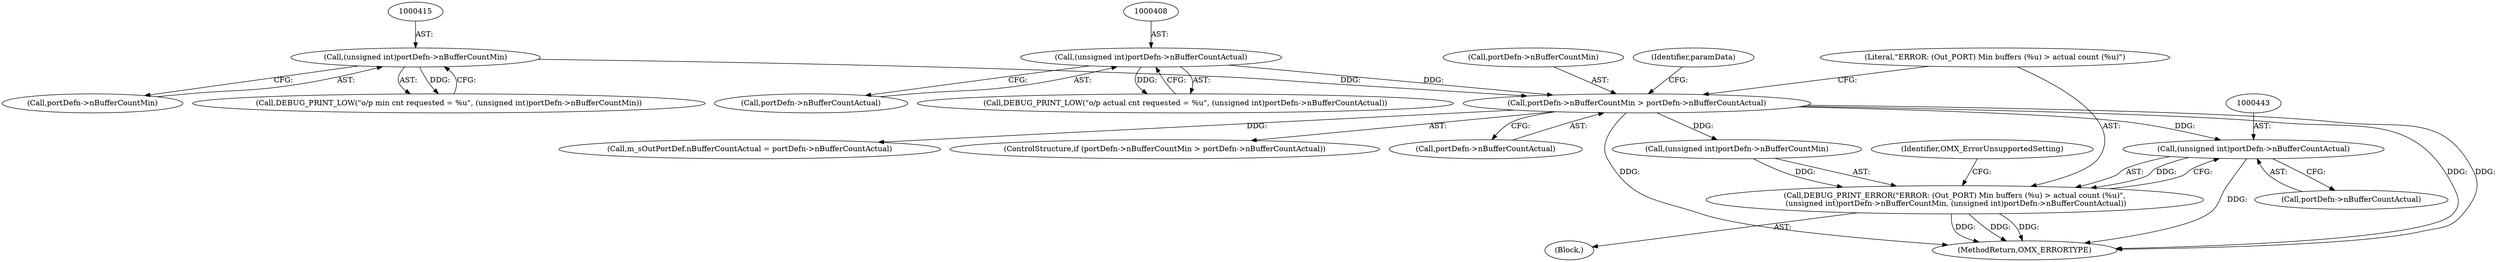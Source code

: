 digraph "0_Android_560ccdb509a7b86186fac0fce1b25bd9a3e6a6e8_7@pointer" {
"1000442" [label="(Call,(unsigned int)portDefn->nBufferCountActual)"];
"1000427" [label="(Call,portDefn->nBufferCountMin > portDefn->nBufferCountActual)"];
"1000414" [label="(Call,(unsigned int)portDefn->nBufferCountMin)"];
"1000407" [label="(Call,(unsigned int)portDefn->nBufferCountActual)"];
"1000435" [label="(Call,DEBUG_PRINT_ERROR(\"ERROR: (Out_PORT) Min buffers (%u) > actual count (%u)\",\n (unsigned int)portDefn->nBufferCountMin, (unsigned int)portDefn->nBufferCountActual))"];
"1000426" [label="(ControlStructure,if (portDefn->nBufferCountMin > portDefn->nBufferCountActual))"];
"1000416" [label="(Call,portDefn->nBufferCountMin)"];
"1000412" [label="(Call,DEBUG_PRINT_LOW(\"o/p min cnt requested = %u\", (unsigned int)portDefn->nBufferCountMin))"];
"1000434" [label="(Block,)"];
"1000435" [label="(Call,DEBUG_PRINT_ERROR(\"ERROR: (Out_PORT) Min buffers (%u) > actual count (%u)\",\n (unsigned int)portDefn->nBufferCountMin, (unsigned int)portDefn->nBufferCountActual))"];
"1000448" [label="(Identifier,OMX_ErrorUnsupportedSetting)"];
"1000444" [label="(Call,portDefn->nBufferCountActual)"];
"1000405" [label="(Call,DEBUG_PRINT_LOW(\"o/p actual cnt requested = %u\", (unsigned int)portDefn->nBufferCountActual))"];
"1000436" [label="(Literal,\"ERROR: (Out_PORT) Min buffers (%u) > actual count (%u)\")"];
"1000437" [label="(Call,(unsigned int)portDefn->nBufferCountMin)"];
"1000428" [label="(Call,portDefn->nBufferCountMin)"];
"1000452" [label="(Identifier,paramData)"];
"1000407" [label="(Call,(unsigned int)portDefn->nBufferCountActual)"];
"1000442" [label="(Call,(unsigned int)portDefn->nBufferCountActual)"];
"1000431" [label="(Call,portDefn->nBufferCountActual)"];
"1000427" [label="(Call,portDefn->nBufferCountMin > portDefn->nBufferCountActual)"];
"1002913" [label="(MethodReturn,OMX_ERRORTYPE)"];
"1000414" [label="(Call,(unsigned int)portDefn->nBufferCountMin)"];
"1000497" [label="(Call,m_sOutPortDef.nBufferCountActual = portDefn->nBufferCountActual)"];
"1000409" [label="(Call,portDefn->nBufferCountActual)"];
"1000442" -> "1000435"  [label="AST: "];
"1000442" -> "1000444"  [label="CFG: "];
"1000443" -> "1000442"  [label="AST: "];
"1000444" -> "1000442"  [label="AST: "];
"1000435" -> "1000442"  [label="CFG: "];
"1000442" -> "1002913"  [label="DDG: "];
"1000442" -> "1000435"  [label="DDG: "];
"1000427" -> "1000442"  [label="DDG: "];
"1000427" -> "1000426"  [label="AST: "];
"1000427" -> "1000431"  [label="CFG: "];
"1000428" -> "1000427"  [label="AST: "];
"1000431" -> "1000427"  [label="AST: "];
"1000436" -> "1000427"  [label="CFG: "];
"1000452" -> "1000427"  [label="CFG: "];
"1000427" -> "1002913"  [label="DDG: "];
"1000427" -> "1002913"  [label="DDG: "];
"1000427" -> "1002913"  [label="DDG: "];
"1000414" -> "1000427"  [label="DDG: "];
"1000407" -> "1000427"  [label="DDG: "];
"1000427" -> "1000437"  [label="DDG: "];
"1000427" -> "1000497"  [label="DDG: "];
"1000414" -> "1000412"  [label="AST: "];
"1000414" -> "1000416"  [label="CFG: "];
"1000415" -> "1000414"  [label="AST: "];
"1000416" -> "1000414"  [label="AST: "];
"1000412" -> "1000414"  [label="CFG: "];
"1000414" -> "1000412"  [label="DDG: "];
"1000407" -> "1000405"  [label="AST: "];
"1000407" -> "1000409"  [label="CFG: "];
"1000408" -> "1000407"  [label="AST: "];
"1000409" -> "1000407"  [label="AST: "];
"1000405" -> "1000407"  [label="CFG: "];
"1000407" -> "1000405"  [label="DDG: "];
"1000435" -> "1000434"  [label="AST: "];
"1000436" -> "1000435"  [label="AST: "];
"1000437" -> "1000435"  [label="AST: "];
"1000448" -> "1000435"  [label="CFG: "];
"1000435" -> "1002913"  [label="DDG: "];
"1000435" -> "1002913"  [label="DDG: "];
"1000435" -> "1002913"  [label="DDG: "];
"1000437" -> "1000435"  [label="DDG: "];
}
